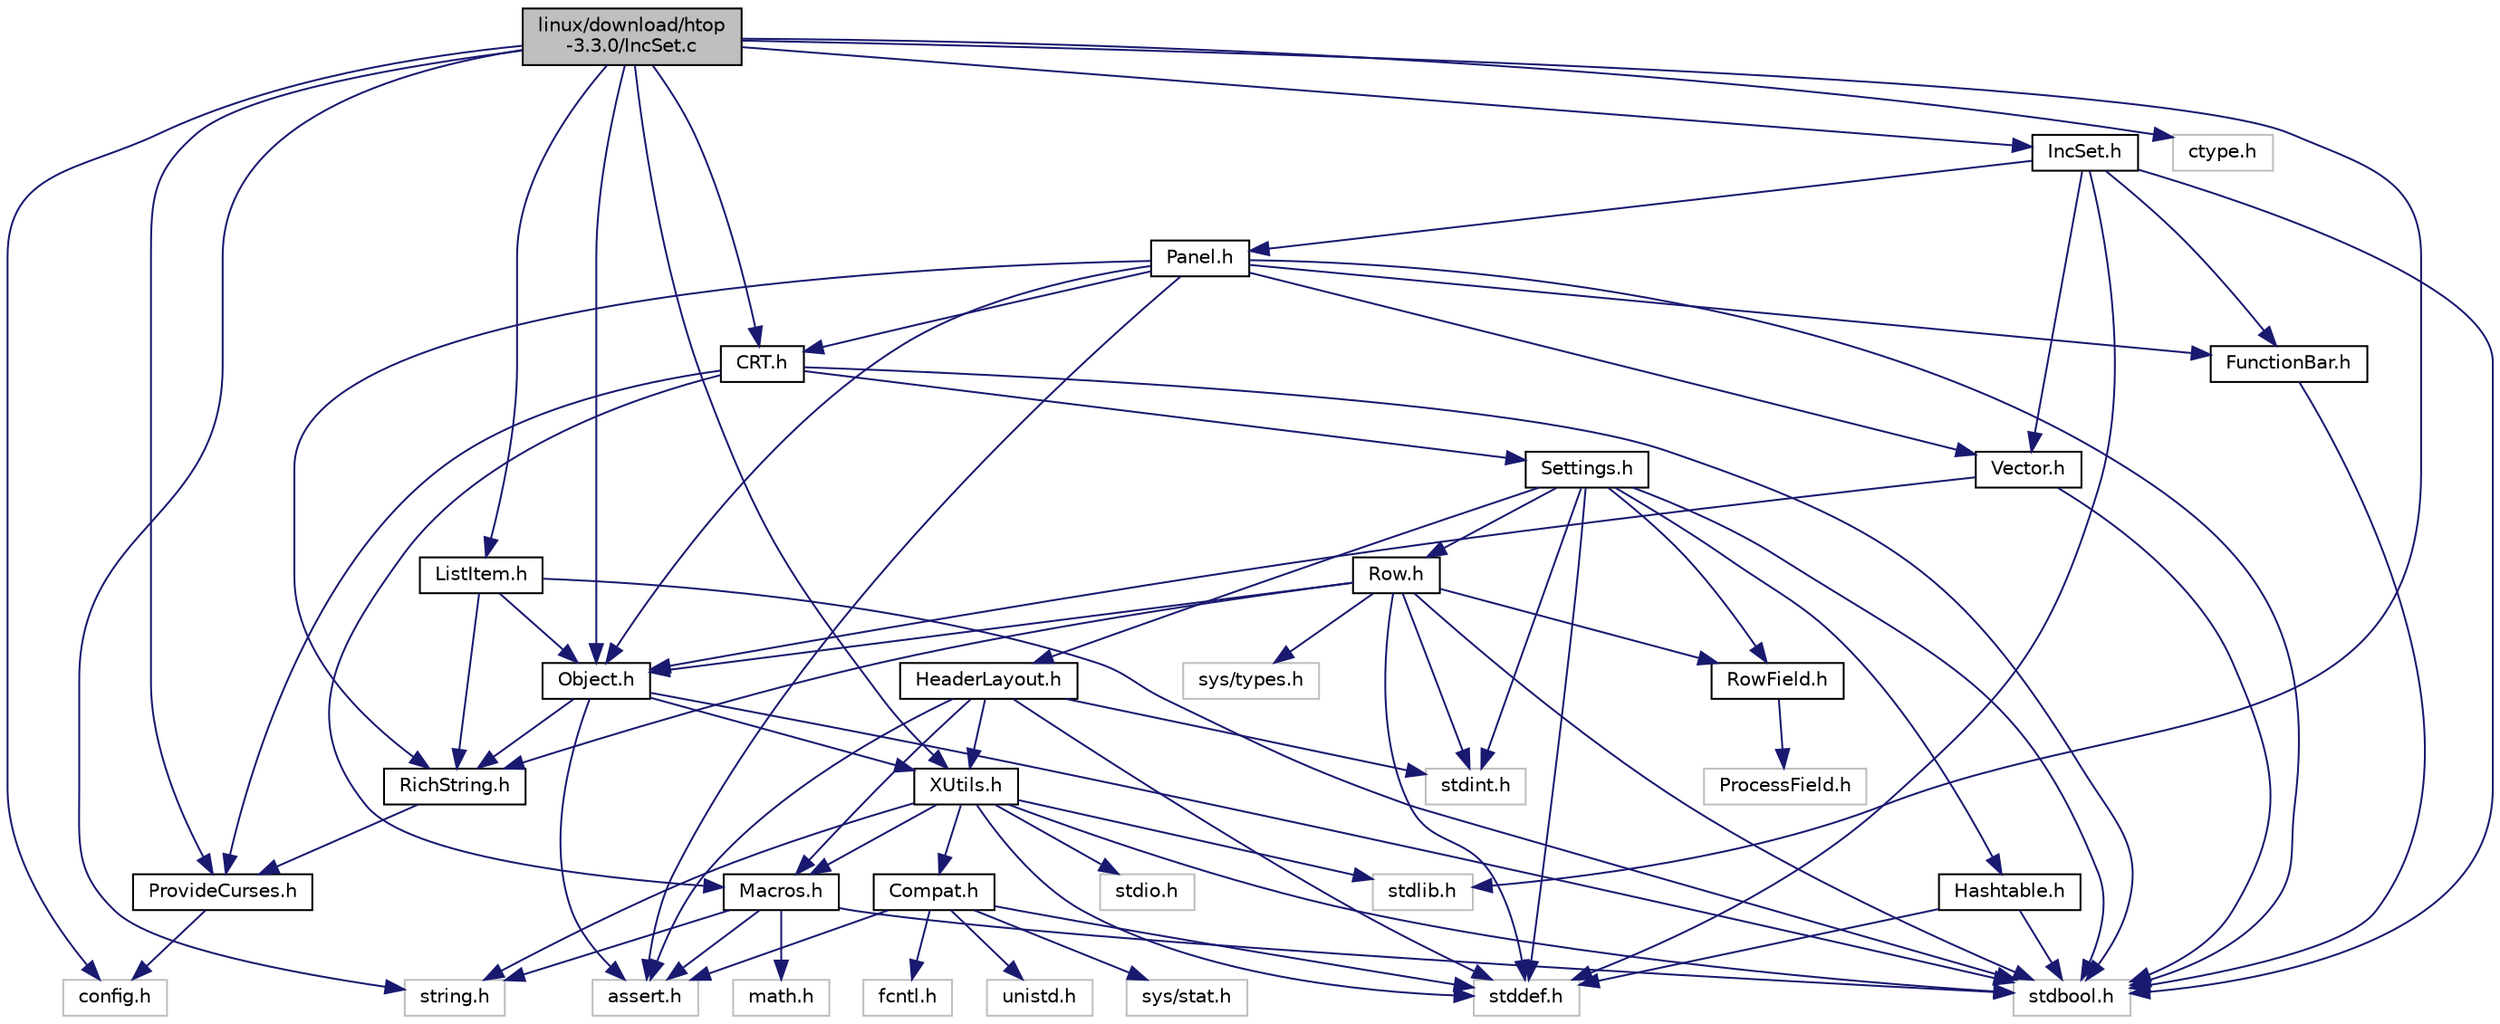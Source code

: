 digraph "linux/download/htop-3.3.0/IncSet.c"
{
  edge [fontname="Helvetica",fontsize="10",labelfontname="Helvetica",labelfontsize="10"];
  node [fontname="Helvetica",fontsize="10",shape=record];
  Node0 [label="linux/download/htop\l-3.3.0/IncSet.c",height=0.2,width=0.4,color="black", fillcolor="grey75", style="filled", fontcolor="black"];
  Node0 -> Node1 [color="midnightblue",fontsize="10",style="solid"];
  Node1 [label="config.h",height=0.2,width=0.4,color="grey75", fillcolor="white", style="filled"];
  Node0 -> Node2 [color="midnightblue",fontsize="10",style="solid"];
  Node2 [label="IncSet.h",height=0.2,width=0.4,color="black", fillcolor="white", style="filled",URL="$IncSet_8h.html"];
  Node2 -> Node3 [color="midnightblue",fontsize="10",style="solid"];
  Node3 [label="stdbool.h",height=0.2,width=0.4,color="grey75", fillcolor="white", style="filled"];
  Node2 -> Node4 [color="midnightblue",fontsize="10",style="solid"];
  Node4 [label="stddef.h",height=0.2,width=0.4,color="grey75", fillcolor="white", style="filled"];
  Node2 -> Node5 [color="midnightblue",fontsize="10",style="solid"];
  Node5 [label="FunctionBar.h",height=0.2,width=0.4,color="black", fillcolor="white", style="filled",URL="$FunctionBar_8h.html"];
  Node5 -> Node3 [color="midnightblue",fontsize="10",style="solid"];
  Node2 -> Node6 [color="midnightblue",fontsize="10",style="solid"];
  Node6 [label="Panel.h",height=0.2,width=0.4,color="black", fillcolor="white", style="filled",URL="$Panel_8h.html"];
  Node6 -> Node7 [color="midnightblue",fontsize="10",style="solid"];
  Node7 [label="assert.h",height=0.2,width=0.4,color="grey75", fillcolor="white", style="filled"];
  Node6 -> Node3 [color="midnightblue",fontsize="10",style="solid"];
  Node6 -> Node8 [color="midnightblue",fontsize="10",style="solid"];
  Node8 [label="CRT.h",height=0.2,width=0.4,color="black", fillcolor="white", style="filled",URL="$CRT_8h.html"];
  Node8 -> Node3 [color="midnightblue",fontsize="10",style="solid"];
  Node8 -> Node9 [color="midnightblue",fontsize="10",style="solid"];
  Node9 [label="Macros.h",height=0.2,width=0.4,color="black", fillcolor="white", style="filled",URL="$Macros_8h.html"];
  Node9 -> Node7 [color="midnightblue",fontsize="10",style="solid"];
  Node9 -> Node10 [color="midnightblue",fontsize="10",style="solid"];
  Node10 [label="math.h",height=0.2,width=0.4,color="grey75", fillcolor="white", style="filled"];
  Node9 -> Node3 [color="midnightblue",fontsize="10",style="solid"];
  Node9 -> Node11 [color="midnightblue",fontsize="10",style="solid"];
  Node11 [label="string.h",height=0.2,width=0.4,color="grey75", fillcolor="white", style="filled"];
  Node8 -> Node12 [color="midnightblue",fontsize="10",style="solid"];
  Node12 [label="ProvideCurses.h",height=0.2,width=0.4,color="black", fillcolor="white", style="filled",URL="$ProvideCurses_8h.html"];
  Node12 -> Node1 [color="midnightblue",fontsize="10",style="solid"];
  Node8 -> Node13 [color="midnightblue",fontsize="10",style="solid"];
  Node13 [label="Settings.h",height=0.2,width=0.4,color="black", fillcolor="white", style="filled",URL="$Settings_8h.html"];
  Node13 -> Node3 [color="midnightblue",fontsize="10",style="solid"];
  Node13 -> Node4 [color="midnightblue",fontsize="10",style="solid"];
  Node13 -> Node14 [color="midnightblue",fontsize="10",style="solid"];
  Node14 [label="stdint.h",height=0.2,width=0.4,color="grey75", fillcolor="white", style="filled"];
  Node13 -> Node15 [color="midnightblue",fontsize="10",style="solid"];
  Node15 [label="Hashtable.h",height=0.2,width=0.4,color="black", fillcolor="white", style="filled",URL="$Hashtable_8h.html"];
  Node15 -> Node3 [color="midnightblue",fontsize="10",style="solid"];
  Node15 -> Node4 [color="midnightblue",fontsize="10",style="solid"];
  Node13 -> Node16 [color="midnightblue",fontsize="10",style="solid"];
  Node16 [label="HeaderLayout.h",height=0.2,width=0.4,color="black", fillcolor="white", style="filled",URL="$HeaderLayout_8h.html"];
  Node16 -> Node7 [color="midnightblue",fontsize="10",style="solid"];
  Node16 -> Node4 [color="midnightblue",fontsize="10",style="solid"];
  Node16 -> Node14 [color="midnightblue",fontsize="10",style="solid"];
  Node16 -> Node9 [color="midnightblue",fontsize="10",style="solid"];
  Node16 -> Node17 [color="midnightblue",fontsize="10",style="solid"];
  Node17 [label="XUtils.h",height=0.2,width=0.4,color="black", fillcolor="white", style="filled",URL="$XUtils_8h.html"];
  Node17 -> Node3 [color="midnightblue",fontsize="10",style="solid"];
  Node17 -> Node4 [color="midnightblue",fontsize="10",style="solid"];
  Node17 -> Node18 [color="midnightblue",fontsize="10",style="solid"];
  Node18 [label="stdio.h",height=0.2,width=0.4,color="grey75", fillcolor="white", style="filled"];
  Node17 -> Node19 [color="midnightblue",fontsize="10",style="solid"];
  Node19 [label="stdlib.h",height=0.2,width=0.4,color="grey75", fillcolor="white", style="filled"];
  Node17 -> Node11 [color="midnightblue",fontsize="10",style="solid"];
  Node17 -> Node20 [color="midnightblue",fontsize="10",style="solid"];
  Node20 [label="Compat.h",height=0.2,width=0.4,color="black", fillcolor="white", style="filled",URL="$Compat_8h.html"];
  Node20 -> Node7 [color="midnightblue",fontsize="10",style="solid"];
  Node20 -> Node21 [color="midnightblue",fontsize="10",style="solid"];
  Node21 [label="fcntl.h",height=0.2,width=0.4,color="grey75", fillcolor="white", style="filled"];
  Node20 -> Node4 [color="midnightblue",fontsize="10",style="solid"];
  Node20 -> Node22 [color="midnightblue",fontsize="10",style="solid"];
  Node22 [label="unistd.h",height=0.2,width=0.4,color="grey75", fillcolor="white", style="filled"];
  Node20 -> Node23 [color="midnightblue",fontsize="10",style="solid"];
  Node23 [label="sys/stat.h",height=0.2,width=0.4,color="grey75", fillcolor="white", style="filled"];
  Node17 -> Node9 [color="midnightblue",fontsize="10",style="solid"];
  Node13 -> Node24 [color="midnightblue",fontsize="10",style="solid"];
  Node24 [label="Row.h",height=0.2,width=0.4,color="black", fillcolor="white", style="filled",URL="$Row_8h.html"];
  Node24 -> Node3 [color="midnightblue",fontsize="10",style="solid"];
  Node24 -> Node4 [color="midnightblue",fontsize="10",style="solid"];
  Node24 -> Node14 [color="midnightblue",fontsize="10",style="solid"];
  Node24 -> Node25 [color="midnightblue",fontsize="10",style="solid"];
  Node25 [label="sys/types.h",height=0.2,width=0.4,color="grey75", fillcolor="white", style="filled"];
  Node24 -> Node26 [color="midnightblue",fontsize="10",style="solid"];
  Node26 [label="Object.h",height=0.2,width=0.4,color="black", fillcolor="white", style="filled",URL="$Object_8h.html"];
  Node26 -> Node7 [color="midnightblue",fontsize="10",style="solid"];
  Node26 -> Node3 [color="midnightblue",fontsize="10",style="solid"];
  Node26 -> Node27 [color="midnightblue",fontsize="10",style="solid"];
  Node27 [label="RichString.h",height=0.2,width=0.4,color="black", fillcolor="white", style="filled",URL="$RichString_8h.html"];
  Node27 -> Node12 [color="midnightblue",fontsize="10",style="solid"];
  Node26 -> Node17 [color="midnightblue",fontsize="10",style="solid"];
  Node24 -> Node27 [color="midnightblue",fontsize="10",style="solid"];
  Node24 -> Node28 [color="midnightblue",fontsize="10",style="solid"];
  Node28 [label="RowField.h",height=0.2,width=0.4,color="black", fillcolor="white", style="filled",URL="$RowField_8h.html"];
  Node28 -> Node29 [color="midnightblue",fontsize="10",style="solid"];
  Node29 [label="ProcessField.h",height=0.2,width=0.4,color="grey75", fillcolor="white", style="filled"];
  Node13 -> Node28 [color="midnightblue",fontsize="10",style="solid"];
  Node6 -> Node5 [color="midnightblue",fontsize="10",style="solid"];
  Node6 -> Node26 [color="midnightblue",fontsize="10",style="solid"];
  Node6 -> Node27 [color="midnightblue",fontsize="10",style="solid"];
  Node6 -> Node30 [color="midnightblue",fontsize="10",style="solid"];
  Node30 [label="Vector.h",height=0.2,width=0.4,color="black", fillcolor="white", style="filled",URL="$Vector_8h.html"];
  Node30 -> Node26 [color="midnightblue",fontsize="10",style="solid"];
  Node30 -> Node3 [color="midnightblue",fontsize="10",style="solid"];
  Node2 -> Node30 [color="midnightblue",fontsize="10",style="solid"];
  Node0 -> Node31 [color="midnightblue",fontsize="10",style="solid"];
  Node31 [label="ctype.h",height=0.2,width=0.4,color="grey75", fillcolor="white", style="filled"];
  Node0 -> Node11 [color="midnightblue",fontsize="10",style="solid"];
  Node0 -> Node19 [color="midnightblue",fontsize="10",style="solid"];
  Node0 -> Node8 [color="midnightblue",fontsize="10",style="solid"];
  Node0 -> Node32 [color="midnightblue",fontsize="10",style="solid"];
  Node32 [label="ListItem.h",height=0.2,width=0.4,color="black", fillcolor="white", style="filled",URL="$ListItem_8h.html"];
  Node32 -> Node3 [color="midnightblue",fontsize="10",style="solid"];
  Node32 -> Node26 [color="midnightblue",fontsize="10",style="solid"];
  Node32 -> Node27 [color="midnightblue",fontsize="10",style="solid"];
  Node0 -> Node26 [color="midnightblue",fontsize="10",style="solid"];
  Node0 -> Node12 [color="midnightblue",fontsize="10",style="solid"];
  Node0 -> Node17 [color="midnightblue",fontsize="10",style="solid"];
}
